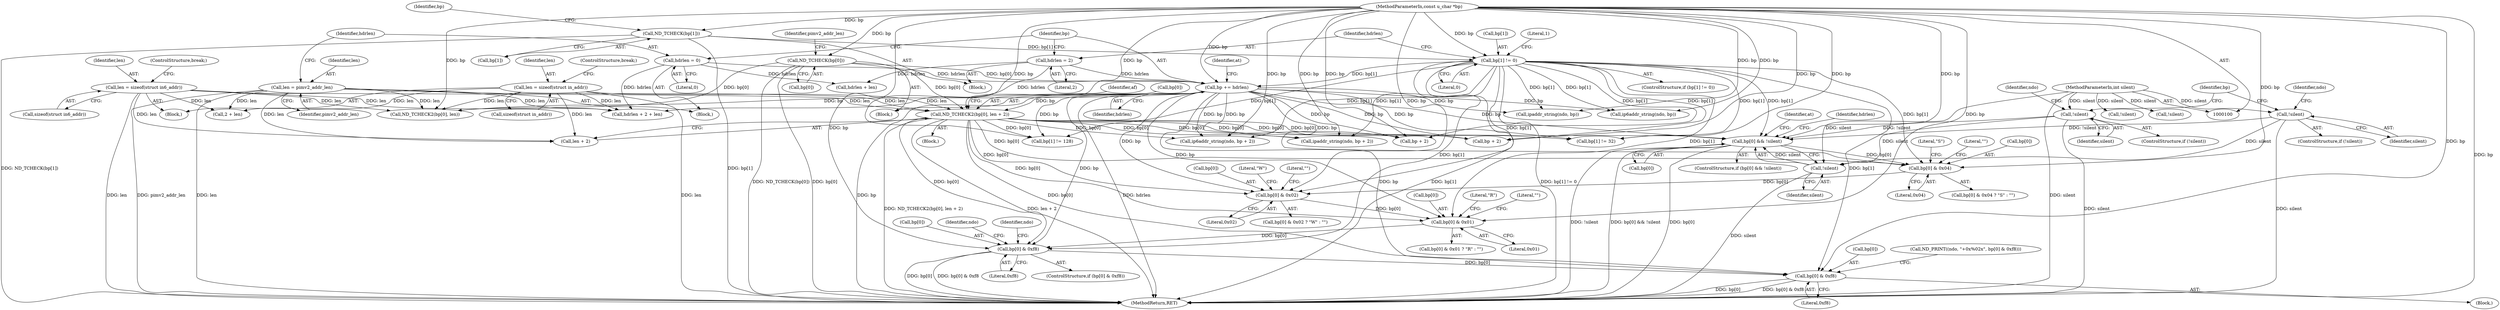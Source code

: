 digraph "1_tcpdump_5dc1860d8267b1e0cb78c9ffa2a40bea2fdb3ddc_3@array" {
"1000376" [label="(Call,bp[0] & 0xf8)"];
"1000185" [label="(Call,bp += hdrlen)"];
"1000158" [label="(Call,hdrlen = 2)"];
"1000182" [label="(Call,hdrlen = 0)"];
"1000150" [label="(Call,bp[1] != 0)"];
"1000118" [label="(Call,ND_TCHECK(bp[1]))"];
"1000102" [label="(MethodParameterIn,const u_char *bp)"];
"1000109" [label="(Call,ND_TCHECK(bp[0]))"];
"1000365" [label="(Call,bp[0] & 0xf8)"];
"1000357" [label="(Call,bp[0] & 0x01)"];
"1000349" [label="(Call,bp[0] & 0x02)"];
"1000340" [label="(Call,bp[0] & 0x04)"];
"1000311" [label="(Call,bp[0] && !silent)"];
"1000236" [label="(Call,ND_TCHECK2(bp[0], len + 2))"];
"1000179" [label="(Call,len = pimv2_addr_len)"];
"1000131" [label="(Call,len = sizeof(struct in_addr))"];
"1000140" [label="(Call,len = sizeof(struct in6_addr))"];
"1000283" [label="(Call,!silent)"];
"1000104" [label="(MethodParameterIn,int silent)"];
"1000249" [label="(Call,!silent)"];
"1000315" [label="(Call,!silent)"];
"1000316" [label="(Identifier,silent)"];
"1000350" [label="(Call,bp[0])"];
"1000358" [label="(Call,bp[0])"];
"1000236" [label="(Call,ND_TCHECK2(bp[0], len + 2))"];
"1000154" [label="(Literal,0)"];
"1000376" [label="(Call,bp[0] & 0xf8)"];
"1000288" [label="(Identifier,ndo)"];
"1000354" [label="(Literal,\"W\")"];
"1000131" [label="(Call,len = sizeof(struct in_addr))"];
"1000240" [label="(Call,len + 2)"];
"1000203" [label="(Call,!silent)"];
"1000250" [label="(Identifier,silent)"];
"1000293" [label="(Call,bp + 2)"];
"1000180" [label="(Identifier,len)"];
"1000361" [label="(Literal,0x01)"];
"1000184" [label="(Literal,0)"];
"1000344" [label="(Literal,0x04)"];
"1000345" [label="(Literal,\"S\")"];
"1000118" [label="(Call,ND_TCHECK(bp[1]))"];
"1000142" [label="(Call,sizeof(struct in6_addr))"];
"1000104" [label="(MethodParameterIn,int silent)"];
"1000320" [label="(Identifier,at)"];
"1000357" [label="(Call,bp[0] & 0x01)"];
"1000383" [label="(Identifier,ndo)"];
"1000386" [label="(Call,hdrlen + 2 + len)"];
"1000109" [label="(Call,ND_TCHECK(bp[0]))"];
"1000135" [label="(ControlStructure,break;)"];
"1000110" [label="(Call,bp[0])"];
"1000183" [label="(Identifier,hdrlen)"];
"1000151" [label="(Call,bp[1])"];
"1000348" [label="(Call,bp[0] & 0x02 ? \"W\" : \"\")"];
"1000249" [label="(Call,!silent)"];
"1000366" [label="(Call,bp[0])"];
"1000192" [label="(Call,ND_TCHECK2(bp[0], len))"];
"1000388" [label="(Call,2 + len)"];
"1000310" [label="(ControlStructure,if (bp[0] && !silent))"];
"1000187" [label="(Identifier,hdrlen)"];
"1000315" [label="(Call,!silent)"];
"1000115" [label="(Identifier,pimv2_addr_len)"];
"1000102" [label="(MethodParameterIn,const u_char *bp)"];
"1000158" [label="(Call,hdrlen = 2)"];
"1000346" [label="(Literal,\"\")"];
"1000231" [label="(Call,hdrlen + len)"];
"1000182" [label="(Call,hdrlen = 0)"];
"1000119" [label="(Call,bp[1])"];
"1000353" [label="(Literal,0x02)"];
"1000284" [label="(Identifier,silent)"];
"1000185" [label="(Call,bp += hdrlen)"];
"1000340" [label="(Call,bp[0] & 0x04)"];
"1000220" [label="(Call,!silent)"];
"1000259" [label="(Call,bp + 2)"];
"1000159" [label="(Identifier,hdrlen)"];
"1000189" [label="(Identifier,at)"];
"1000162" [label="(Block,)"];
"1000283" [label="(Call,!silent)"];
"1000297" [label="(Call,bp[1] != 128)"];
"1000245" [label="(Identifier,af)"];
"1000254" [label="(Identifier,ndo)"];
"1000291" [label="(Call,ip6addr_string(ndo, bp + 2))"];
"1000237" [label="(Call,bp[0])"];
"1000150" [label="(Call,bp[1] != 0)"];
"1000311" [label="(Call,bp[0] && !silent)"];
"1000387" [label="(Identifier,hdrlen)"];
"1000190" [label="(Block,)"];
"1000141" [label="(Identifier,len)"];
"1000341" [label="(Call,bp[0])"];
"1000149" [label="(ControlStructure,if (bp[1] != 0))"];
"1000210" [label="(Call,ipaddr_string(ndo, bp))"];
"1000377" [label="(Call,bp[0])"];
"1000160" [label="(Literal,2)"];
"1000157" [label="(Literal,1)"];
"1000356" [label="(Call,bp[0] & 0x01 ? \"R\" : \"\")"];
"1000282" [label="(ControlStructure,if (!silent))"];
"1000362" [label="(Literal,\"R\")"];
"1000181" [label="(Identifier,pimv2_addr_len)"];
"1000227" [label="(Call,ip6addr_string(ndo, bp))"];
"1000373" [label="(Identifier,ndo)"];
"1000133" [label="(Call,sizeof(struct in_addr))"];
"1000186" [label="(Identifier,bp)"];
"1000349" [label="(Call,bp[0] & 0x02)"];
"1000132" [label="(Identifier,len)"];
"1000380" [label="(Literal,0xf8)"];
"1000263" [label="(Call,bp[1] != 32)"];
"1000257" [label="(Call,ipaddr_string(ndo, bp + 2))"];
"1000365" [label="(Call,bp[0] & 0xf8)"];
"1000117" [label="(Block,)"];
"1000369" [label="(Literal,0xf8)"];
"1000312" [label="(Call,bp[0])"];
"1000140" [label="(Call,len = sizeof(struct in6_addr))"];
"1000313" [label="(Identifier,bp)"];
"1000339" [label="(Call,bp[0] & 0x04 ? \"S\" : \"\")"];
"1000399" [label="(MethodReturn,RET)"];
"1000144" [label="(ControlStructure,break;)"];
"1000371" [label="(Call,ND_PRINT((ndo, \"+0x%02x\", bp[0] & 0xf8)))"];
"1000179" [label="(Call,len = pimv2_addr_len)"];
"1000126" [label="(Block,)"];
"1000363" [label="(Literal,\"\")"];
"1000374" [label="(Block,)"];
"1000355" [label="(Literal,\"\")"];
"1000364" [label="(ControlStructure,if (bp[0] & 0xf8))"];
"1000105" [label="(Block,)"];
"1000124" [label="(Identifier,bp)"];
"1000248" [label="(ControlStructure,if (!silent))"];
"1000376" -> "1000374"  [label="AST: "];
"1000376" -> "1000380"  [label="CFG: "];
"1000377" -> "1000376"  [label="AST: "];
"1000380" -> "1000376"  [label="AST: "];
"1000371" -> "1000376"  [label="CFG: "];
"1000376" -> "1000399"  [label="DDG: bp[0] & 0xf8"];
"1000376" -> "1000399"  [label="DDG: bp[0]"];
"1000185" -> "1000376"  [label="DDG: bp"];
"1000365" -> "1000376"  [label="DDG: bp[0]"];
"1000102" -> "1000376"  [label="DDG: bp"];
"1000236" -> "1000376"  [label="DDG: bp[0]"];
"1000150" -> "1000376"  [label="DDG: bp[1]"];
"1000185" -> "1000105"  [label="AST: "];
"1000185" -> "1000187"  [label="CFG: "];
"1000186" -> "1000185"  [label="AST: "];
"1000187" -> "1000185"  [label="AST: "];
"1000189" -> "1000185"  [label="CFG: "];
"1000185" -> "1000399"  [label="DDG: bp"];
"1000185" -> "1000399"  [label="DDG: hdrlen"];
"1000158" -> "1000185"  [label="DDG: hdrlen"];
"1000182" -> "1000185"  [label="DDG: hdrlen"];
"1000150" -> "1000185"  [label="DDG: bp[1]"];
"1000109" -> "1000185"  [label="DDG: bp[0]"];
"1000102" -> "1000185"  [label="DDG: bp"];
"1000185" -> "1000192"  [label="DDG: bp"];
"1000185" -> "1000210"  [label="DDG: bp"];
"1000185" -> "1000227"  [label="DDG: bp"];
"1000185" -> "1000236"  [label="DDG: bp"];
"1000185" -> "1000257"  [label="DDG: bp"];
"1000185" -> "1000259"  [label="DDG: bp"];
"1000185" -> "1000263"  [label="DDG: bp"];
"1000185" -> "1000291"  [label="DDG: bp"];
"1000185" -> "1000293"  [label="DDG: bp"];
"1000185" -> "1000297"  [label="DDG: bp"];
"1000185" -> "1000311"  [label="DDG: bp"];
"1000185" -> "1000340"  [label="DDG: bp"];
"1000185" -> "1000349"  [label="DDG: bp"];
"1000185" -> "1000357"  [label="DDG: bp"];
"1000185" -> "1000365"  [label="DDG: bp"];
"1000158" -> "1000117"  [label="AST: "];
"1000158" -> "1000160"  [label="CFG: "];
"1000159" -> "1000158"  [label="AST: "];
"1000160" -> "1000158"  [label="AST: "];
"1000186" -> "1000158"  [label="CFG: "];
"1000158" -> "1000231"  [label="DDG: hdrlen"];
"1000158" -> "1000386"  [label="DDG: hdrlen"];
"1000182" -> "1000162"  [label="AST: "];
"1000182" -> "1000184"  [label="CFG: "];
"1000183" -> "1000182"  [label="AST: "];
"1000184" -> "1000182"  [label="AST: "];
"1000186" -> "1000182"  [label="CFG: "];
"1000182" -> "1000231"  [label="DDG: hdrlen"];
"1000182" -> "1000386"  [label="DDG: hdrlen"];
"1000150" -> "1000149"  [label="AST: "];
"1000150" -> "1000154"  [label="CFG: "];
"1000151" -> "1000150"  [label="AST: "];
"1000154" -> "1000150"  [label="AST: "];
"1000157" -> "1000150"  [label="CFG: "];
"1000159" -> "1000150"  [label="CFG: "];
"1000150" -> "1000399"  [label="DDG: bp[1]"];
"1000150" -> "1000399"  [label="DDG: bp[1] != 0"];
"1000118" -> "1000150"  [label="DDG: bp[1]"];
"1000102" -> "1000150"  [label="DDG: bp"];
"1000150" -> "1000210"  [label="DDG: bp[1]"];
"1000150" -> "1000227"  [label="DDG: bp[1]"];
"1000150" -> "1000257"  [label="DDG: bp[1]"];
"1000150" -> "1000259"  [label="DDG: bp[1]"];
"1000150" -> "1000263"  [label="DDG: bp[1]"];
"1000150" -> "1000291"  [label="DDG: bp[1]"];
"1000150" -> "1000293"  [label="DDG: bp[1]"];
"1000150" -> "1000297"  [label="DDG: bp[1]"];
"1000150" -> "1000311"  [label="DDG: bp[1]"];
"1000150" -> "1000340"  [label="DDG: bp[1]"];
"1000150" -> "1000349"  [label="DDG: bp[1]"];
"1000150" -> "1000357"  [label="DDG: bp[1]"];
"1000150" -> "1000365"  [label="DDG: bp[1]"];
"1000118" -> "1000117"  [label="AST: "];
"1000118" -> "1000119"  [label="CFG: "];
"1000119" -> "1000118"  [label="AST: "];
"1000124" -> "1000118"  [label="CFG: "];
"1000118" -> "1000399"  [label="DDG: ND_TCHECK(bp[1])"];
"1000118" -> "1000399"  [label="DDG: bp[1]"];
"1000102" -> "1000118"  [label="DDG: bp"];
"1000102" -> "1000100"  [label="AST: "];
"1000102" -> "1000399"  [label="DDG: bp"];
"1000102" -> "1000109"  [label="DDG: bp"];
"1000102" -> "1000192"  [label="DDG: bp"];
"1000102" -> "1000210"  [label="DDG: bp"];
"1000102" -> "1000227"  [label="DDG: bp"];
"1000102" -> "1000236"  [label="DDG: bp"];
"1000102" -> "1000257"  [label="DDG: bp"];
"1000102" -> "1000259"  [label="DDG: bp"];
"1000102" -> "1000263"  [label="DDG: bp"];
"1000102" -> "1000291"  [label="DDG: bp"];
"1000102" -> "1000293"  [label="DDG: bp"];
"1000102" -> "1000297"  [label="DDG: bp"];
"1000102" -> "1000311"  [label="DDG: bp"];
"1000102" -> "1000340"  [label="DDG: bp"];
"1000102" -> "1000349"  [label="DDG: bp"];
"1000102" -> "1000357"  [label="DDG: bp"];
"1000102" -> "1000365"  [label="DDG: bp"];
"1000109" -> "1000105"  [label="AST: "];
"1000109" -> "1000110"  [label="CFG: "];
"1000110" -> "1000109"  [label="AST: "];
"1000115" -> "1000109"  [label="CFG: "];
"1000109" -> "1000399"  [label="DDG: bp[0]"];
"1000109" -> "1000399"  [label="DDG: ND_TCHECK(bp[0])"];
"1000109" -> "1000192"  [label="DDG: bp[0]"];
"1000109" -> "1000236"  [label="DDG: bp[0]"];
"1000365" -> "1000364"  [label="AST: "];
"1000365" -> "1000369"  [label="CFG: "];
"1000366" -> "1000365"  [label="AST: "];
"1000369" -> "1000365"  [label="AST: "];
"1000373" -> "1000365"  [label="CFG: "];
"1000383" -> "1000365"  [label="CFG: "];
"1000365" -> "1000399"  [label="DDG: bp[0] & 0xf8"];
"1000365" -> "1000399"  [label="DDG: bp[0]"];
"1000357" -> "1000365"  [label="DDG: bp[0]"];
"1000236" -> "1000365"  [label="DDG: bp[0]"];
"1000357" -> "1000356"  [label="AST: "];
"1000357" -> "1000361"  [label="CFG: "];
"1000358" -> "1000357"  [label="AST: "];
"1000361" -> "1000357"  [label="AST: "];
"1000362" -> "1000357"  [label="CFG: "];
"1000363" -> "1000357"  [label="CFG: "];
"1000349" -> "1000357"  [label="DDG: bp[0]"];
"1000236" -> "1000357"  [label="DDG: bp[0]"];
"1000349" -> "1000348"  [label="AST: "];
"1000349" -> "1000353"  [label="CFG: "];
"1000350" -> "1000349"  [label="AST: "];
"1000353" -> "1000349"  [label="AST: "];
"1000354" -> "1000349"  [label="CFG: "];
"1000355" -> "1000349"  [label="CFG: "];
"1000340" -> "1000349"  [label="DDG: bp[0]"];
"1000236" -> "1000349"  [label="DDG: bp[0]"];
"1000340" -> "1000339"  [label="AST: "];
"1000340" -> "1000344"  [label="CFG: "];
"1000341" -> "1000340"  [label="AST: "];
"1000344" -> "1000340"  [label="AST: "];
"1000345" -> "1000340"  [label="CFG: "];
"1000346" -> "1000340"  [label="CFG: "];
"1000311" -> "1000340"  [label="DDG: bp[0]"];
"1000236" -> "1000340"  [label="DDG: bp[0]"];
"1000311" -> "1000310"  [label="AST: "];
"1000311" -> "1000312"  [label="CFG: "];
"1000311" -> "1000315"  [label="CFG: "];
"1000312" -> "1000311"  [label="AST: "];
"1000315" -> "1000311"  [label="AST: "];
"1000320" -> "1000311"  [label="CFG: "];
"1000387" -> "1000311"  [label="CFG: "];
"1000311" -> "1000399"  [label="DDG: bp[0]"];
"1000311" -> "1000399"  [label="DDG: !silent"];
"1000311" -> "1000399"  [label="DDG: bp[0] && !silent"];
"1000236" -> "1000311"  [label="DDG: bp[0]"];
"1000283" -> "1000311"  [label="DDG: !silent"];
"1000249" -> "1000311"  [label="DDG: !silent"];
"1000315" -> "1000311"  [label="DDG: silent"];
"1000236" -> "1000190"  [label="AST: "];
"1000236" -> "1000240"  [label="CFG: "];
"1000237" -> "1000236"  [label="AST: "];
"1000240" -> "1000236"  [label="AST: "];
"1000245" -> "1000236"  [label="CFG: "];
"1000236" -> "1000399"  [label="DDG: ND_TCHECK2(bp[0], len + 2)"];
"1000236" -> "1000399"  [label="DDG: len + 2"];
"1000179" -> "1000236"  [label="DDG: len"];
"1000131" -> "1000236"  [label="DDG: len"];
"1000140" -> "1000236"  [label="DDG: len"];
"1000236" -> "1000257"  [label="DDG: bp[0]"];
"1000236" -> "1000259"  [label="DDG: bp[0]"];
"1000236" -> "1000263"  [label="DDG: bp[0]"];
"1000236" -> "1000291"  [label="DDG: bp[0]"];
"1000236" -> "1000293"  [label="DDG: bp[0]"];
"1000236" -> "1000297"  [label="DDG: bp[0]"];
"1000179" -> "1000162"  [label="AST: "];
"1000179" -> "1000181"  [label="CFG: "];
"1000180" -> "1000179"  [label="AST: "];
"1000181" -> "1000179"  [label="AST: "];
"1000183" -> "1000179"  [label="CFG: "];
"1000179" -> "1000399"  [label="DDG: pimv2_addr_len"];
"1000179" -> "1000399"  [label="DDG: len"];
"1000179" -> "1000192"  [label="DDG: len"];
"1000179" -> "1000240"  [label="DDG: len"];
"1000179" -> "1000386"  [label="DDG: len"];
"1000179" -> "1000388"  [label="DDG: len"];
"1000131" -> "1000126"  [label="AST: "];
"1000131" -> "1000133"  [label="CFG: "];
"1000132" -> "1000131"  [label="AST: "];
"1000133" -> "1000131"  [label="AST: "];
"1000135" -> "1000131"  [label="CFG: "];
"1000131" -> "1000399"  [label="DDG: len"];
"1000131" -> "1000192"  [label="DDG: len"];
"1000131" -> "1000240"  [label="DDG: len"];
"1000131" -> "1000386"  [label="DDG: len"];
"1000131" -> "1000388"  [label="DDG: len"];
"1000140" -> "1000126"  [label="AST: "];
"1000140" -> "1000142"  [label="CFG: "];
"1000141" -> "1000140"  [label="AST: "];
"1000142" -> "1000140"  [label="AST: "];
"1000144" -> "1000140"  [label="CFG: "];
"1000140" -> "1000399"  [label="DDG: len"];
"1000140" -> "1000192"  [label="DDG: len"];
"1000140" -> "1000240"  [label="DDG: len"];
"1000140" -> "1000386"  [label="DDG: len"];
"1000140" -> "1000388"  [label="DDG: len"];
"1000283" -> "1000282"  [label="AST: "];
"1000283" -> "1000284"  [label="CFG: "];
"1000284" -> "1000283"  [label="AST: "];
"1000288" -> "1000283"  [label="CFG: "];
"1000313" -> "1000283"  [label="CFG: "];
"1000283" -> "1000399"  [label="DDG: silent"];
"1000104" -> "1000283"  [label="DDG: silent"];
"1000283" -> "1000315"  [label="DDG: silent"];
"1000104" -> "1000100"  [label="AST: "];
"1000104" -> "1000399"  [label="DDG: silent"];
"1000104" -> "1000203"  [label="DDG: silent"];
"1000104" -> "1000220"  [label="DDG: silent"];
"1000104" -> "1000249"  [label="DDG: silent"];
"1000104" -> "1000315"  [label="DDG: silent"];
"1000249" -> "1000248"  [label="AST: "];
"1000249" -> "1000250"  [label="CFG: "];
"1000250" -> "1000249"  [label="AST: "];
"1000254" -> "1000249"  [label="CFG: "];
"1000313" -> "1000249"  [label="CFG: "];
"1000249" -> "1000399"  [label="DDG: silent"];
"1000249" -> "1000315"  [label="DDG: silent"];
"1000315" -> "1000316"  [label="CFG: "];
"1000316" -> "1000315"  [label="AST: "];
"1000315" -> "1000399"  [label="DDG: silent"];
}
